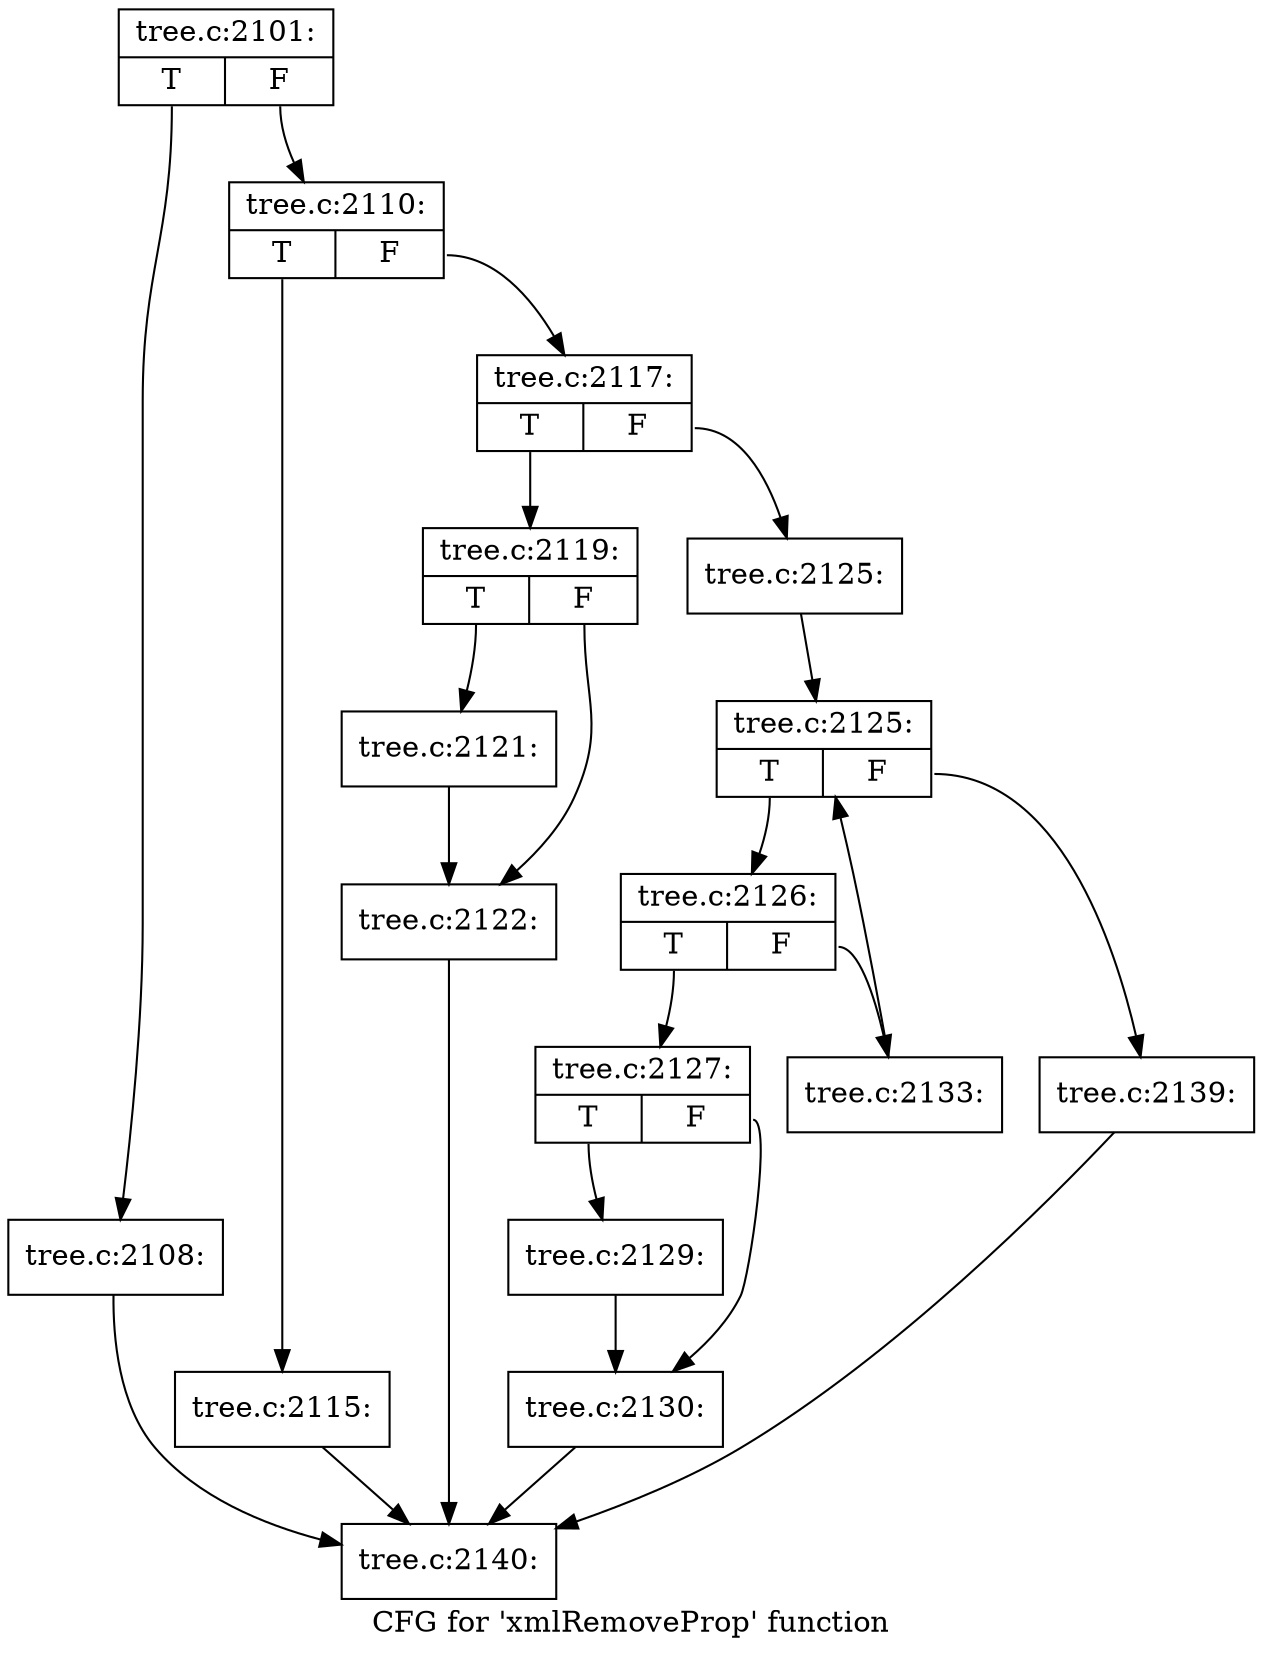 digraph "CFG for 'xmlRemoveProp' function" {
	label="CFG for 'xmlRemoveProp' function";

	Node0x435eeb0 [shape=record,label="{tree.c:2101:|{<s0>T|<s1>F}}"];
	Node0x435eeb0:s0 -> Node0x42901b0;
	Node0x435eeb0:s1 -> Node0x435ec10;
	Node0x42901b0 [shape=record,label="{tree.c:2108:}"];
	Node0x42901b0 -> Node0x4293180;
	Node0x435ec10 [shape=record,label="{tree.c:2110:|{<s0>T|<s1>F}}"];
	Node0x435ec10:s0 -> Node0x435ee30;
	Node0x435ec10:s1 -> Node0x4293740;
	Node0x435ee30 [shape=record,label="{tree.c:2115:}"];
	Node0x435ee30 -> Node0x4293180;
	Node0x4293740 [shape=record,label="{tree.c:2117:|{<s0>T|<s1>F}}"];
	Node0x4293740:s0 -> Node0x4369200;
	Node0x4293740:s1 -> Node0x4369250;
	Node0x4369200 [shape=record,label="{tree.c:2119:|{<s0>T|<s1>F}}"];
	Node0x4369200:s0 -> Node0x4369b10;
	Node0x4369200:s1 -> Node0x4369b60;
	Node0x4369b10 [shape=record,label="{tree.c:2121:}"];
	Node0x4369b10 -> Node0x4369b60;
	Node0x4369b60 [shape=record,label="{tree.c:2122:}"];
	Node0x4369b60 -> Node0x4293180;
	Node0x4369250 [shape=record,label="{tree.c:2125:}"];
	Node0x4369250 -> Node0x436a660;
	Node0x436a660 [shape=record,label="{tree.c:2125:|{<s0>T|<s1>F}}"];
	Node0x436a660:s0 -> Node0x436aa50;
	Node0x436a660:s1 -> Node0x436a880;
	Node0x436aa50 [shape=record,label="{tree.c:2126:|{<s0>T|<s1>F}}"];
	Node0x436aa50:s0 -> Node0x436ac10;
	Node0x436aa50:s1 -> Node0x436ac60;
	Node0x436ac10 [shape=record,label="{tree.c:2127:|{<s0>T|<s1>F}}"];
	Node0x436ac10:s0 -> Node0x436b440;
	Node0x436ac10:s1 -> Node0x436b490;
	Node0x436b440 [shape=record,label="{tree.c:2129:}"];
	Node0x436b440 -> Node0x436b490;
	Node0x436b490 [shape=record,label="{tree.c:2130:}"];
	Node0x436b490 -> Node0x4293180;
	Node0x436ac60 [shape=record,label="{tree.c:2133:}"];
	Node0x436ac60 -> Node0x436a660;
	Node0x436a880 [shape=record,label="{tree.c:2139:}"];
	Node0x436a880 -> Node0x4293180;
	Node0x4293180 [shape=record,label="{tree.c:2140:}"];
}
